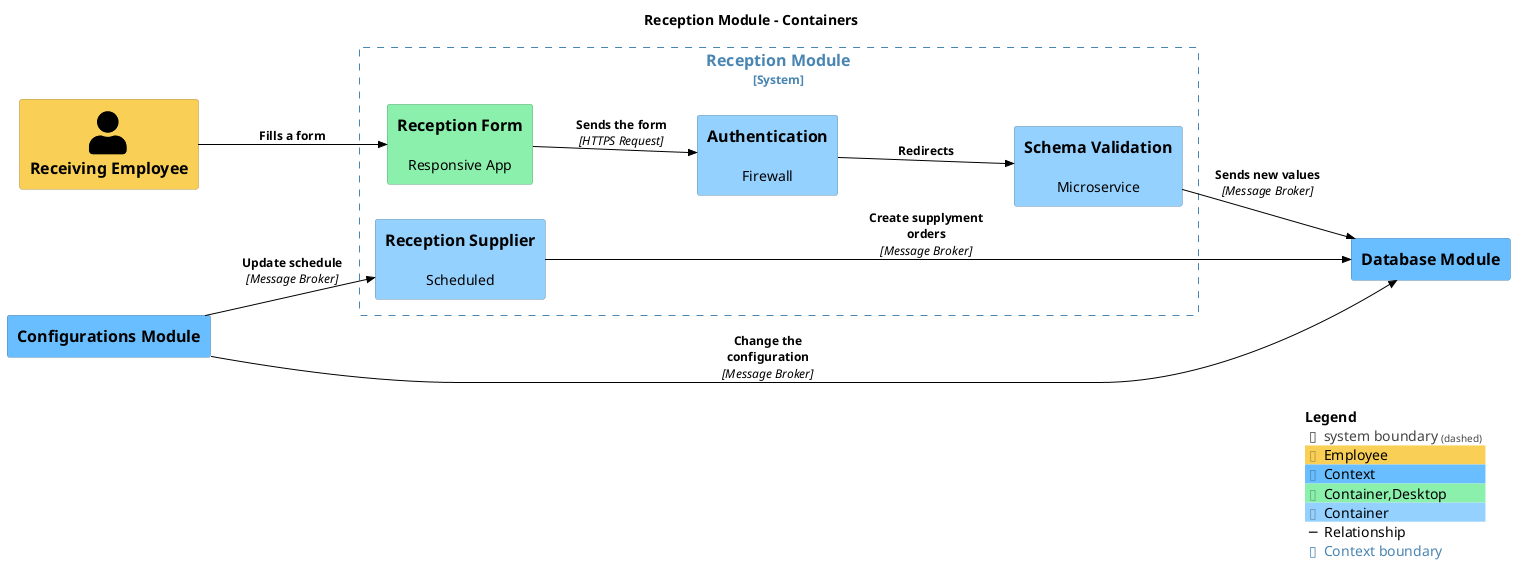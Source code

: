 @startuml
set separator none
title Reception Module - Containers

left to right direction

!include <C4/C4>
!include <C4/C4_Context>
!include <C4/C4_Container>

AddElementTag("Employee", $bgColor="#f9d055", $borderColor="#ae913b", $fontColor="#000000", $sprite="", $shadowing="")
AddElementTag("Context", $bgColor="#69beff", $borderColor="#4985b2", $fontColor="#000000", $sprite="", $shadowing="")
AddElementTag("Container,Desktop", $bgColor="#8af0ac", $borderColor="#60a878", $fontColor="#000000", $sprite="", $shadowing="")
AddElementTag("Container", $bgColor="#95d1fe", $borderColor="#6892b1", $fontColor="#000000", $sprite="", $shadowing="")

AddRelTag("Relationship", $textColor="#000000", $lineColor="#000000", $lineStyle = "")

AddBoundaryTag("Context", $bgColor="#ffffff", $borderColor="#4985b2", $fontColor="#4985b2", $shadowing="")

Person_Ext(ReceivingEmployee, "Receiving Employee", $descr="", $tags="Employee", $link="")
System(ConfigurationsModule, "Configurations Module", $descr="", $tags="Context", $link="")
System(DatabaseModule, "Database Module", $descr="", $tags="Context", $link="")

System_Boundary("ReceptionModule_boundary", "Reception Module", $tags="Context") {
  Container(ReceptionModule.ReceptionForm, "Reception Form", $techn="", $descr="Responsive App", $tags="Container,Desktop", $link="")
  Container(ReceptionModule.SchemaValidation, "Schema Validation", $techn="", $descr="Microservice", $tags="Container", $link="")
  Container(ReceptionModule.ReceptionSupplier, "Reception Supplier", $techn="", $descr="Scheduled", $tags="Container", $link="")
  Container(ReceptionModule.Authentication, "Authentication", $techn="", $descr="Firewall", $tags="Container", $link="")
}

Rel_D(ReceivingEmployee, ReceptionModule.ReceptionForm, "Fills a form", $techn="", $tags="Relationship", $link="")
Rel_D(ReceptionModule.SchemaValidation, DatabaseModule, "Sends new values", $techn="Message Broker", $tags="Relationship", $link="")
Rel_D(ReceptionModule.ReceptionSupplier, DatabaseModule, "Create supplyment orders", $techn="Message Broker", $tags="Relationship", $link="")
Rel_D(ReceptionModule.ReceptionForm, ReceptionModule.Authentication, "Sends the form", $techn="HTTPS Request", $tags="Relationship", $link="")
Rel_D(ReceptionModule.Authentication, ReceptionModule.SchemaValidation, "Redirects", $techn="", $tags="Relationship", $link="")
Rel_D(ConfigurationsModule, DatabaseModule, "Change the configuration", $techn="Message Broker", $tags="Relationship", $link="")
Rel_D(ConfigurationsModule, ReceptionModule.ReceptionSupplier, "Update schedule", $techn="Message Broker", $tags="Relationship", $link="")

SHOW_LEGEND(true)
@enduml